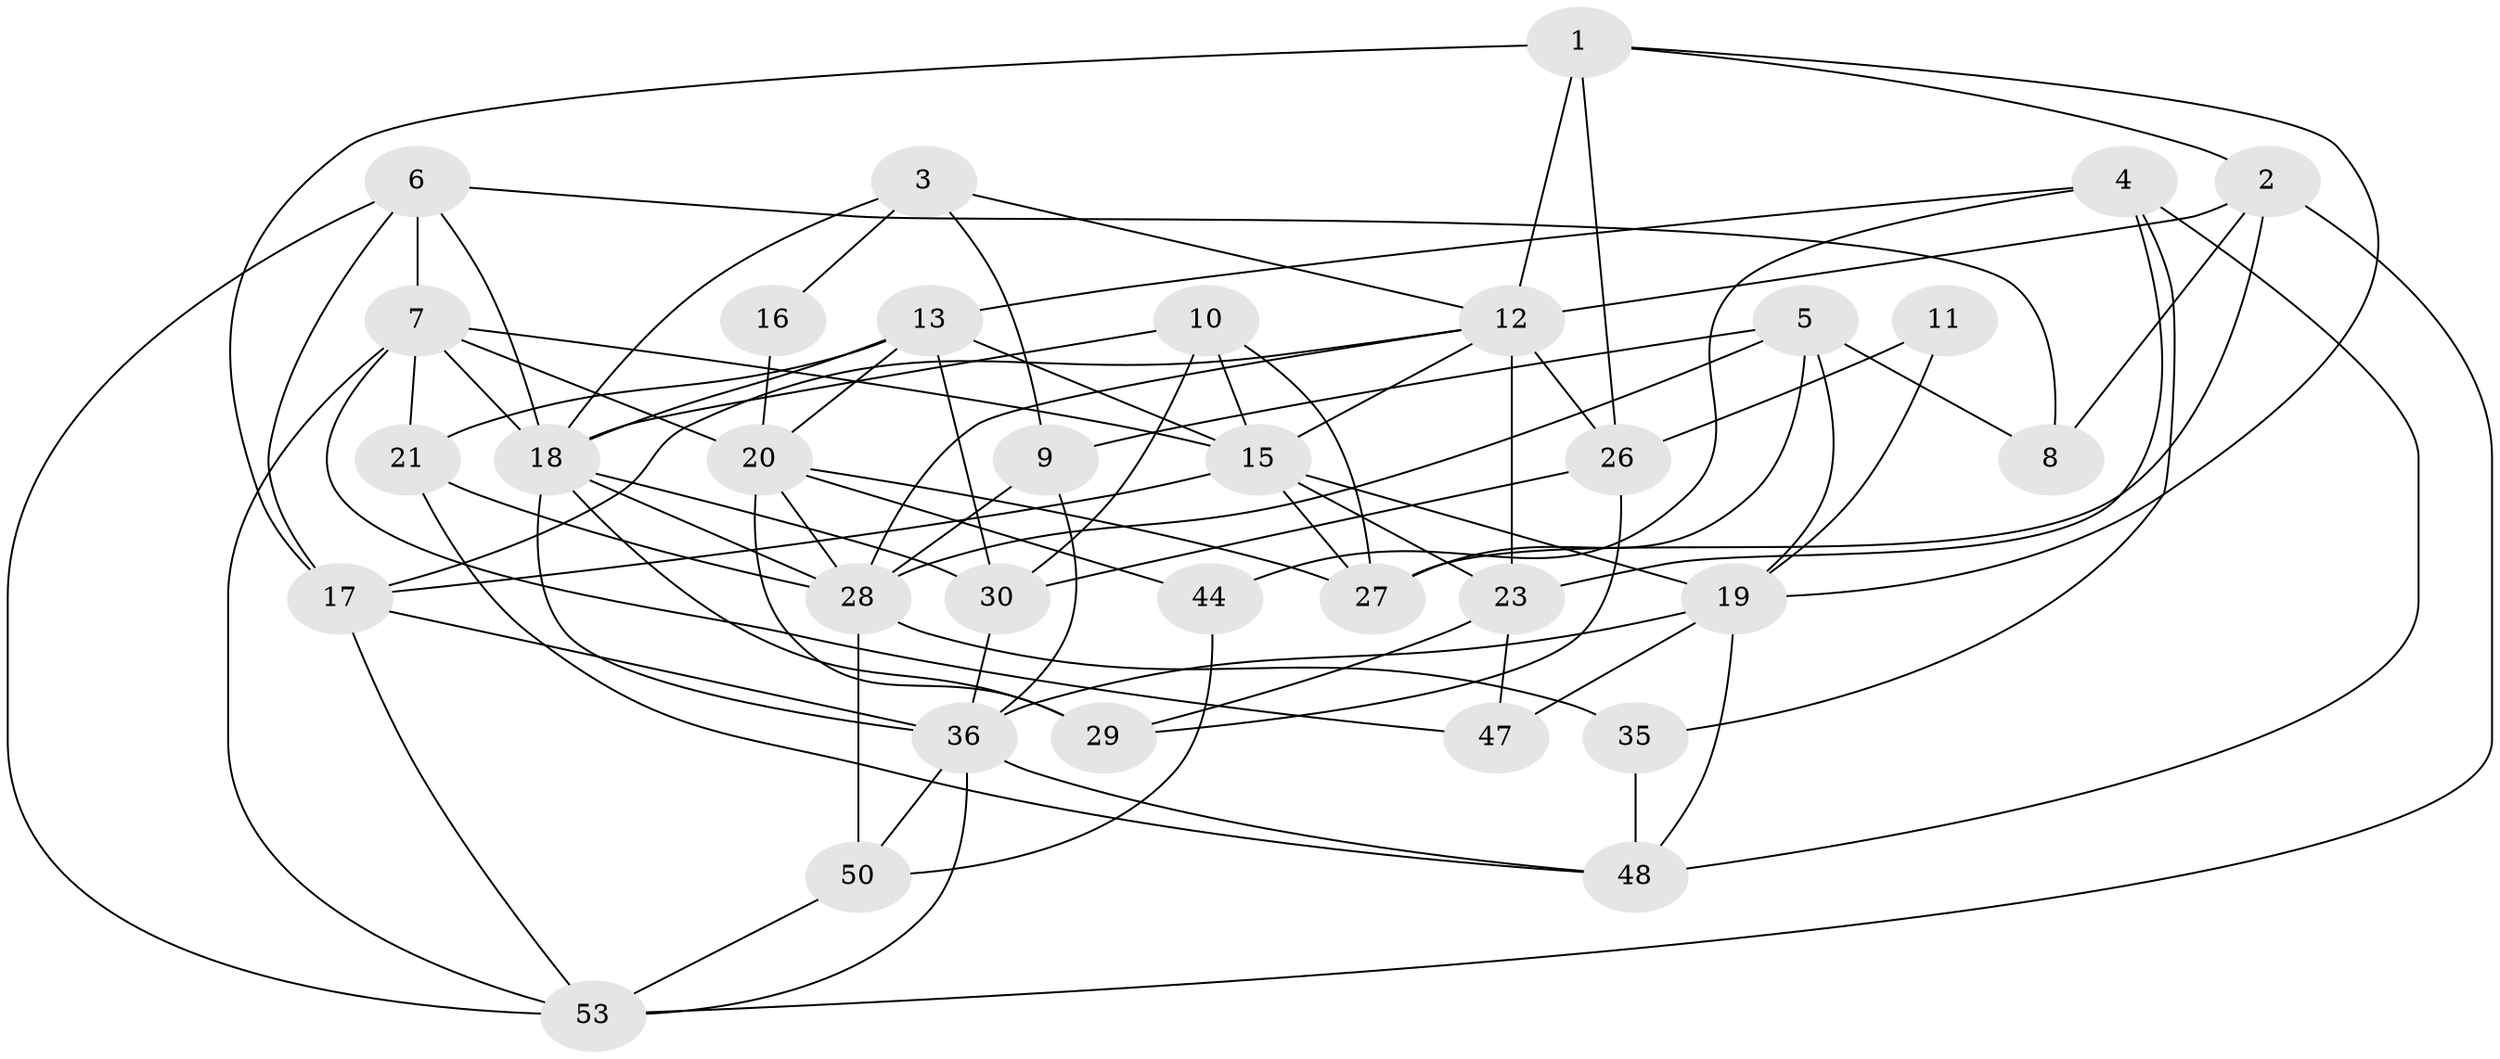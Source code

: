 // original degree distribution, {5: 0.15789473684210525, 4: 0.2807017543859649, 3: 0.3508771929824561, 6: 0.08771929824561403, 2: 0.07017543859649122, 7: 0.05263157894736842}
// Generated by graph-tools (version 1.1) at 2025/41/03/06/25 10:41:56]
// undirected, 33 vertices, 85 edges
graph export_dot {
graph [start="1"]
  node [color=gray90,style=filled];
  1 [super="+49"];
  2 [super="+46"];
  3 [super="+40"];
  4 [super="+43"];
  5;
  6 [super="+32"];
  7 [super="+57"];
  8 [super="+24"];
  9 [super="+37"];
  10 [super="+38"];
  11;
  12 [super="+45"];
  13 [super="+14"];
  15 [super="+33"];
  16;
  17 [super="+25"];
  18 [super="+31"];
  19 [super="+42"];
  20 [super="+22"];
  21 [super="+34"];
  23 [super="+41"];
  26 [super="+51"];
  27 [super="+55"];
  28 [super="+39"];
  29;
  30;
  35;
  36 [super="+52"];
  44;
  47;
  48 [super="+54"];
  50;
  53 [super="+56"];
  1 -- 19;
  1 -- 26;
  1 -- 2;
  1 -- 17 [weight=2];
  1 -- 12;
  2 -- 12 [weight=2];
  2 -- 8;
  2 -- 53;
  2 -- 27;
  3 -- 16;
  3 -- 9;
  3 -- 12;
  3 -- 18;
  4 -- 13;
  4 -- 23 [weight=2];
  4 -- 35;
  4 -- 44;
  4 -- 48;
  5 -- 28;
  5 -- 27;
  5 -- 8;
  5 -- 19;
  5 -- 9;
  6 -- 53;
  6 -- 8;
  6 -- 18;
  6 -- 7;
  6 -- 17;
  7 -- 15;
  7 -- 21;
  7 -- 47;
  7 -- 18;
  7 -- 20;
  7 -- 53;
  9 -- 36;
  9 -- 28;
  10 -- 30;
  10 -- 27;
  10 -- 15;
  10 -- 18;
  11 -- 19;
  11 -- 26;
  12 -- 26;
  12 -- 28;
  12 -- 15;
  12 -- 17;
  12 -- 23;
  13 -- 20;
  13 -- 21;
  13 -- 30;
  13 -- 15;
  13 -- 18;
  15 -- 19;
  15 -- 17;
  15 -- 23;
  15 -- 27;
  16 -- 20;
  17 -- 36;
  17 -- 53;
  18 -- 30;
  18 -- 28;
  18 -- 29;
  18 -- 36;
  19 -- 36;
  19 -- 47 [weight=2];
  19 -- 48;
  20 -- 44;
  20 -- 28;
  20 -- 29;
  20 -- 27;
  21 -- 28;
  21 -- 48;
  23 -- 29;
  23 -- 47;
  26 -- 30;
  26 -- 29;
  28 -- 50;
  28 -- 35;
  30 -- 36;
  35 -- 48;
  36 -- 50;
  36 -- 48;
  36 -- 53;
  44 -- 50;
  50 -- 53;
}
